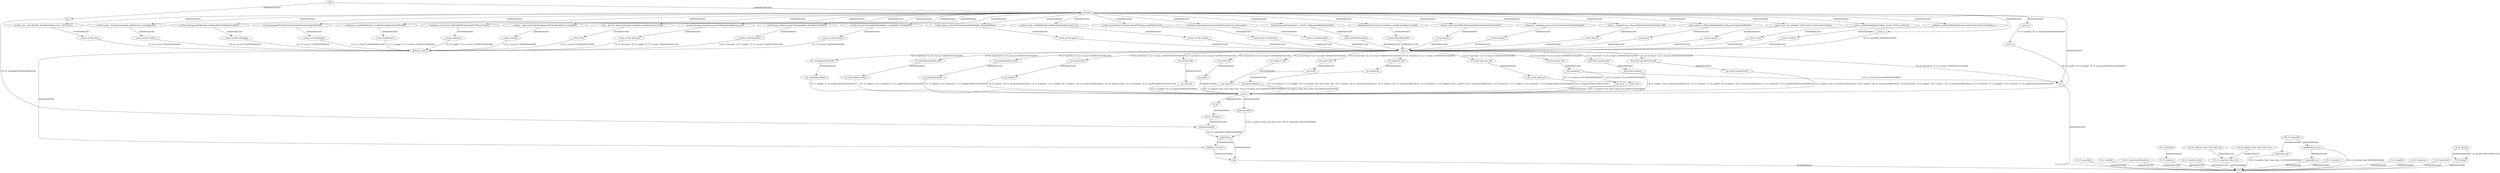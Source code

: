 // This file is in the DOT file format. Upload or copy it into a Graphviz engine, such as https://dreampuf.github.io/GraphvizOnline
digraph {
"TOP"->"alloc"[label="0/0/0/0/0/0/700/2/0/1"]
"TOP"->"preamble"[label="0/0/0/0/0/0/700/25/0/1"]
"_api_arc200_approve2"->"_reachl_1"[label="[\"l6_LF_mapSet\"]/0/0/0/1/109/2/0/79/0/0"]
"_api_arc200_transfer2"->"_reachl_1"[label="[\"l6_LF_mapSet\",\"l20_LF_checkUInt256ResultLen\",\"l4_LF_fromSome\",\"l3_LF_mapRef\",\"l6_LF_mapSet\",\"l20_LF_checkUInt256ResultLen\",\"l4_LF_fromSome\",\"l3_LF_mapRef\"]/0/0/0/2/109/2/0/89/0/0"]
"_api_arc200_transferFrom2"->"_reachl_1"[label="[\"l6_LF_mapSet\",\"l20_LF_checkUInt256ResultLen\",\"l6_LF_mapSet\",\"l20_LF_checkUInt256ResultLen\",\"l4_LF_fromSome\",\"l3_LF_mapRef\",\"l6_LF_mapSet\",\"l20_LF_checkUInt256ResultLen\",\"l4_LF_fromSome\",\"l3_LF_mapRef\",\"l4_LF_fromSome\",\"l3_LF_mapRef\"]/0/0/0/3/209/3/0/207/0/0"]
"_api_createBalanceBox2"->"_reachl_1"[label="[\"l6_LF_mapSet\",\"l3_LF_mapRef\"]/0/0/0/1/9/1/0/35/0/0"]
"_api_deleteAllowanceBox2"->"_reachl_1"[label="[\"l21_LF_mapDel\",\"l4_LF_fromSome\",\"l3_LF_mapRef\"]/0/0/0/1/9/1/0/115/0/0"]
"_api_deleteBalanceBox2"->"_reachl_1"[label="[\"l21_LF_mapDel\",\"l4_LF_fromSome\",\"l3_LF_mapRef\"]/0/0/0/1/9/1/0/46/0/0"]
"_api_deposit2"->"_reachl_1"[label="[\"l6_LF_mapSet\",\"l20_LF_checkUInt256ResultLen\",\"l4_LF_fromSome\",\"l3_LF_mapRef\",\"l6_LF_mapSet\",\"l20_LF_checkUInt256ResultLen\",\"l22_LF_checkTxn_False\",\"l4_LF_fromSome\",\"l3_LF_mapRef\"]/0/0/0/2/140/2/0/133/0/0"]
"_api_deregister2"->"errl"[label="[\"l22_LF_checkTxn_False\"]/0/0/0/0/0/0/0/29/0/0"]
"_api_deregister2"->"l23_None"[label="[\"l22_LF_checkTxn_False\"]/0/0/0/0/0/0/0/28/0/0"]
"_api_deregister2"->"l24_Some"[label="[\"l22_LF_checkTxn_False\"]/0/0/0/0/0/0/0/28/0/0"]
"_api_destroy2"->"_reachl_1"[label="[\"l21_LF_mapDel\",\"l21_LF_mapDel\"]/0/0/0/2/8/1/0/60/0/0"]
"_api_grant2"->"_reachl_1"[label="0/0/0/0/8/1/0/60/0/0"]
"_api_register2"->"_reachl_1"[label="[\"l25_LF_makeTxn_False_False_False_True\",\"l22_LF_checkTxn_False\"]/0/0/0/0/341/8/0/131/0/0"]
"_api_touch2"->"l26_getActualBalance"[label="0/0/0/0/0/0/0/7/0/0"]
"_api_withdraw2"->"_reachl_1"[label="[\"l4_LF_fromSome\",\"l3_LF_mapRef\",\"l25_LF_makeTxn_False_False_False_True\",\"l6_LF_mapSet\",\"l20_LF_checkUInt256ResultLen\",\"l6_LF_mapSet\",\"l20_LF_checkUInt256ResultLen\",\"l4_LF_fromSome\",\"l3_LF_mapRef\",\"l6_LF_mapSet\",\"l20_LF_checkUInt256ResultLen\",\"l4_LF_fromSome\",\"l3_LF_mapRef\",\"l4_LF_fromSome\",\"l3_LF_mapRef\"]/0/0/0/3/240/3/0/260/0/0"]
"_reacha_arc200_allowance"->"apiReturn_check"[label="[\"l4_LF_fromSome\",\"l3_LF_mapRef\",\"l2_LF_svsLoad_3\"]/0/0/0/1/0/0/0/51/0/0"]
"_reacha_arc200_approve"->"_reachi_2"[label="0/0/0/0/0/0/0/12/0/0"]
"_reacha_arc200_balanceOf"->"apiReturn_check"[label="[\"l4_LF_fromSome\",\"l3_LF_mapRef\",\"l2_LF_svsLoad_3\"]/0/0/0/1/0/0/0/15/0/0"]
"_reacha_arc200_decimals"->"apiReturn_check"[label="[\"l2_LF_svsLoad_3\"]/0/0/0/0/0/0/0/9/0/0"]
"_reacha_arc200_name"->"apiReturn_check"[label="[\"l2_LF_svsLoad_3\"]/0/0/0/0/0/0/0/9/0/0"]
"_reacha_arc200_symbol"->"apiReturn_check"[label="[\"l2_LF_svsLoad_3\"]/0/0/0/0/0/0/0/9/0/0"]
"_reacha_arc200_totalSupply"->"apiReturn_check"[label="[\"l2_LF_svsLoad_3\"]/0/0/0/0/0/0/0/8/0/0"]
"_reacha_arc200_transfer"->"_reachi_2"[label="0/0/0/0/0/0/0/13/0/0"]
"_reacha_arc200_transferFrom"->"_reachi_2"[label="0/0/0/0/0/0/0/15/0/0"]
"_reacha_circulatingSupply"->"apiReturn_check"[label="[\"l2_LF_svsLoad_3\"]/0/0/0/0/0/0/0/12/0/0"]
"_reacha_createBalanceBox"->"_reachi_2"[label="0/0/0/0/0/0/0/11/0/0"]
"_reacha_deleteAllowanceBox"->"_reachi_2"[label="0/0/0/0/0/0/0/13/0/0"]
"_reacha_deleteBalanceBox"->"_reachi_2"[label="0/0/0/0/0/0/0/11/0/0"]
"_reacha_deposit"->"_reachi_2"[label="0/0/0/0/0/0/0/12/0/0"]
"_reacha_deregister"->"_reachi_2"[label="0/0/0/0/0/0/0/3/0/0"]
"_reacha_destroy"->"_reachi_2"[label="0/0/0/0/0/0/0/3/0/0"]
"_reacha_grant"->"_reachi_2"[label="0/0/0/0/0/0/0/11/0/0"]
"_reacha_hasAllowance"->"apiReturn_check"[label="[\"l3_LF_mapRef\",\"l2_LF_svsLoad_3\"]/0/0/0/1/0/0/0/56/0/0"]
"_reacha_hasBalance"->"apiReturn_check"[label="[\"l3_LF_mapRef\",\"l2_LF_svsLoad_3\"]/0/0/0/1/0/0/0/19/0/0"]
"_reacha_manager"->"apiReturn_check"[label="[\"l2_LF_svsLoad_3\"]/0/0/0/0/0/0/0/9/0/0"]
"_reacha_register"->"_reachi_2"[label="0/0/0/0/0/0/0/21/0/0"]
"_reacha_state"->"apiReturn_check"[label="[\"l2_LF_svsLoad_3\"]/0/0/0/0/0/0/0/38/0/0"]
"_reacha_touch"->"_reachi_2"[label="0/0/0/0/0/0/0/3/0/0"]
"_reacha_withdraw"->"_reachi_2"[label="0/0/0/0/0/0/0/12/0/0"]
"_reachi_0"->"_reachl_1"[label="[\"l6_LF_mapSet\",\"l6_LF_mapSet\",\"l5_LF_timeCheck\"]/0/0/0/2/192/2/0/85/0/0"]
"_reachi_2"->"errl"[label="[\"l5_LF_timeCheck\",\"l2_LF_svsLoad_3\"]/0/0/0/0/165/1/0/26/0/0"]
"_reachi_2"->"l10_createBalanceBox0_299"[label="[\"l5_LF_timeCheck\",\"l2_LF_svsLoad_3\"]/0/0/0/0/165/1/0/25/0/0"]
"_reachi_2"->"l11_deleteAllowanceBox0_299"[label="[\"l5_LF_timeCheck\",\"l2_LF_svsLoad_3\"]/0/0/0/0/165/1/0/25/0/0"]
"_reachi_2"->"l12_deleteBalanceBox0_299"[label="[\"l5_LF_timeCheck\",\"l2_LF_svsLoad_3\"]/0/0/0/0/165/1/0/25/0/0"]
"_reachi_2"->"l13_deposit0_299"[label="[\"l5_LF_timeCheck\",\"l2_LF_svsLoad_3\"]/0/0/0/0/165/1/0/25/0/0"]
"_reachi_2"->"l14_deregister0_299"[label="[\"l5_LF_timeCheck\",\"l2_LF_svsLoad_3\"]/0/0/0/0/165/1/0/25/0/0"]
"_reachi_2"->"l15_destroy0_299"[label="[\"l5_LF_timeCheck\",\"l2_LF_svsLoad_3\"]/0/0/0/0/165/1/0/25/0/0"]
"_reachi_2"->"l16_grant0_299"[label="[\"l5_LF_timeCheck\",\"l2_LF_svsLoad_3\"]/0/0/0/0/165/1/0/25/0/0"]
"_reachi_2"->"l17_register0_299"[label="[\"l5_LF_timeCheck\",\"l2_LF_svsLoad_3\"]/0/0/0/0/165/1/0/25/0/0"]
"_reachi_2"->"l18_touch0_299"[label="[\"l5_LF_timeCheck\",\"l2_LF_svsLoad_3\"]/0/0/0/0/165/1/0/25/0/0"]
"_reachi_2"->"l19_withdraw0_299"[label="[\"l5_LF_timeCheck\",\"l2_LF_svsLoad_3\"]/0/0/0/0/165/1/0/25/0/0"]
"_reachi_2"->"l7_arc200_approve0_299"[label="[\"l5_LF_timeCheck\",\"l2_LF_svsLoad_3\"]/0/0/0/0/165/1/0/25/0/0"]
"_reachi_2"->"l8_arc200_transfer0_299"[label="[\"l5_LF_timeCheck\",\"l2_LF_svsLoad_3\"]/0/0/0/0/165/1/0/25/0/0"]
"_reachi_2"->"l9_arc200_transferFrom0_299"[label="[\"l5_LF_timeCheck\",\"l2_LF_svsLoad_3\"]/0/0/0/0/165/1/0/25/0/0"]
"_reachl_1"->"l27_ifF"[label="0/0/0/0/0/0/0/4/0/0"]
"_reachl_1"->"updateStateHalt"[label="0/0/0/0/0/0/0/4/0/0"]
"_reachp_0"->"_reachi_0"[label="[\"l1_LF_mbrAdd\",\"l0_LF_wasntMeth\"]/0/0/0/0/0/0/0/6/0/0"]
"_reachp_2"->"_reachi_2"[label="[\"l0_LF_wasntMeth\"]/0/0/0/0/0/0/0/4/0/0"]
"alloc"->"updateStateNoOp"[label="[\"l0_LF_wasntMeth\"]/0/0/0/0/0/0/0/21/0/0"]
"apiReturn_check"->"apiReturn_noCheck"[label="0/0/0/0/0/0/0/5/0/0"]
"apiReturn_noCheck"->"done"[label="0/0/0/0/311/1/0/4/0/0"]
"arc200_allowanceAcq4c8hE24gt_EoooVBPqZqn0ii698pjkLnoeezacoY_"->"_reacha_arc200_allowance"[label="0/0/0/0/0/0/0/5/0/0"]
"arc200_approve_aB7vxbW4PSDQsylrpf8z0pJ5DG0KY_ArfOZuMRX9a63o_"->"_reacha_arc200_approve"[label="0/0/0/0/0/0/0/5/0/0"]
"arc200_balanceOfAuLlni3r2JwN05I0cJndHjbQh_B7u8HtXeT2u87KRQA_"->"_reacha_arc200_balanceOf"[label="0/0/0/0/0/0/0/3/0/0"]
"arc200_decimals_0i3zaAdWGk8HTrh900e3z__BopVJHiDErU4VQKq4WR4_"->"_reacha_arc200_decimals"[label="0/0/0/0/0/0/0/1/0/0"]
"arc200_name__bytiUdKDeBB_7Wod3lAotr0fjTghvzrL3y_c3feTU4zUwo_"->"_reacha_arc200_name"[label="0/0/0/0/0/0/0/1/0/0"]
"arc200_symbol__bRs3rJdpYyd5U9jg4y_u6hZgTc3UoO_SmNhgJJ2m0lrY_"->"_reacha_arc200_symbol"[label="0/0/0/0/0/0/0/1/0/0"]
"arc200_totalSupp2vgBT0Wqe9Jv1e5PQOIiaRDt7ILIY6S8h4wVn48Sh2s_"->"_reacha_arc200_totalSupply"[label="0/0/0/0/0/0/0/1/0/0"]
"arc200_transferF8dq513jzwlGNyuNOIzPPYDtVSgiLxnp3MTKwA15nTo4_"->"_reacha_arc200_transferFrom"[label="0/0/0/0/0/0/0/7/0/0"]
"arc200_transfer_mW6YBiBj2tVEDo94HJlsKqWJTJtaEhfhx1b4rELoCvQ_"->"_reacha_arc200_transfer"[label="0/0/0/0/0/0/0/5/0/0"]
"circulatingSuppli6X5aS7VIKzCjZOyZz0DShGSYzZzFbCnKJc6ZUYOQv8_"->"_reacha_circulatingSupply"[label="0/0/0/0/0/0/0/1/0/0"]
"createBalanceBoxchSbxpUd21iIKxD2bWZUfsnE9y0OLFr_OoRnQeAq03c_"->"_reacha_createBalanceBox"[label="0/0/0/0/0/0/0/3/0/0"]
"deleteAllowanceBGMyt4mT0eUv_30cNP17_WO9zpbGtARPERiaZTj22D4M_"->"_reacha_deleteAllowanceBox"[label="0/0/0/0/0/0/0/5/0/0"]
"deleteBalanceBox7ebt7a0gvt3x0skRUbx_aCIeRGvqsuk5MyUE3cQhKSI_"->"_reacha_deleteBalanceBox"[label="0/0/0/0/0/0/0/3/0/0"]
"deposit_uint64_ukUHBBSU8NflmqV48ePRDeliVnRzfYeahGSa54Q8eDFY_"->"_reacha_deposit"[label="0/0/0/0/0/0/0/4/0/0"]
"deregister__byteqHgy_gqmrtc17aeA2T0sHueTcvRaDPFOgRhkKXpl2f0_"->"_reacha_deregister"[label="0/0/0/0/0/0/0/1/0/0"]
"destroy__voidyQs01swZ_UAEgoudVZNc2fO1ReK4LXRCsQSyR_cTRkI_"->"_reacha_destroy"[label="0/0/0/0/0/0/0/1/0/0"]
"done"->"BOT"[label="0/0/0/0/0/0/0/2/0/0"]
"errl"->"BOT"[label="0/0/0/0/0/0/0/1/0/0"]
"grant_address_voB0P2GtSPgk8keWQFFrigNPpqwOzZufpkaNLj5BW3NLk_"->"_reacha_grant"[label="0/0/0/0/0/0/0/3/0/0"]
"hasAllowance_add8MigYkFtGyiY_nwrKWhHmCnIsjROuTjO4Faff7edDW0_"->"_reacha_hasAllowance"[label="0/0/0/0/0/0/0/5/0/0"]
"hasBalance_addreiUYh5_XlPYmV0QW7Va5b0smQFFe3ff7oqyFvTefxscI_"->"_reacha_hasBalance"[label="0/0/0/0/0/0/0/3/0/0"]
"l0_LF_wasntMeth"->"BOT"[label="0/0/0/0/0/0/0/4/0/0"]
"l10_createBalanceBox0_299"->"_api_createBalanceBox2"[label="0/0/0/0/0/0/0/1/0/0"]
"l11_deleteAllowanceBox0_299"->"_api_deleteAllowanceBox2"[label="0/0/0/0/0/0/0/4/0/0"]
"l12_deleteBalanceBox0_299"->"_api_deleteBalanceBox2"[label="0/0/0/0/0/0/0/1/0/0"]
"l13_deposit0_299"->"_api_deposit2"[label="0/0/0/0/0/0/0/1/0/0"]
"l14_deregister0_299"->"_api_deregister2"[label="0/0/0/0/0/0/0/1/0/0"]
"l15_destroy0_299"->"_api_destroy2"[label="0/0/0/0/0/0/0/1/0/0"]
"l16_grant0_299"->"_api_grant2"[label="0/0/0/0/0/0/0/1/0/0"]
"l17_register0_299"->"_api_register2"[label="0/0/0/0/0/0/0/4/0/0"]
"l18_touch0_299"->"_api_touch2"[label="0/0/0/0/0/0/0/1/0/0"]
"l19_withdraw0_299"->"_api_withdraw2"[label="0/0/0/0/0/0/0/1/0/0"]
"l1_LF_mbrAdd"->"BOT"[label="0/0/0/0/0/0/0/5/0/0"]
"l20_LF_checkUInt256ResultLen"->"BOT"[label="0/0/0/0/0/0/0/10/0/0"]
"l21_LF_mapDel"->"l31_LF_mbrSub"[label="0/0/0/0/0/0/0/4/0/0"]
"l22_LF_checkTxn_False"->"BOT"[label="0/0/0/0/0/0/0/21/0/1"]
"l23_None"->"_reachl_1"[label="0/0/0/0/9/1/0/17/0/0"]
"l24_Some"->"_reachl_1"[label="[\"l25_LF_makeTxn_False_False_False_True\"]/0/0/0/0/165/2/0/58/0/0"]
"l25_LF_makeTxn_False_False_False_True"->"l33_LF_makeTxnK_False_True"[label="0/0/0/0/0/0/0/2/1/0"]
"l26_getActualBalance"->"_reachl_1"[label="[\"l25_LF_makeTxn_False_False_False_True\"]/0/0/1/0/16/1/0/22/0/0"]
"l27_ifF"->"l28_LF_svsDump_3"[label="0/0/0/0/0/0/0/0/0/0"]
"l28_LF_svsDump_3"->"updateStateNoOp"[label="0/0/0/0/0/0/0/18/0/0"]
"l29_LF_updateMbr"->"updateMbr_neg"[label="0/0/0/0/0/0/0/5/0/0"]
"l29_LF_updateMbr"->"updateMbr_pos_eq"[label="0/0/0/0/0/0/0/6/0/0"]
"l2_LF_svsLoad_3"->"BOT"[label="0/0/0/0/0/0/0/26/0/0"]
"l30_LF_makeTxn_False_True_False_True"->"l33_LF_makeTxnK_False_True"[label="0/0/0/0/0/0/0/3/1/0"]
"l31_LF_mbrSub"->"BOT"[label="0/0/0/0/0/0/0/5/0/0"]
"l32_boxSet"->"BOT"[label="0/0/0/0/0/0/0/6/0/0"]
"l33_LF_makeTxnK_False_True"->"BOT"[label="0/0/0/0/0/0/0/9/0/0"]
"l3_LF_mapRef"->"BOT"[label="0/0/0/0/0/0/0/9/0/0"]
"l4_LF_fromSome"->"BOT"[label="0/0/0/0/0/0/0/8/0/0"]
"l5_LF_timeCheck"->"BOT"[label="0/0/0/0/0/0/0/10/0/0"]
"l6_LF_mapSet"->"l32_boxSet"[label="0/0/0/0/0/0/0/4/0/0"]
"l6_LF_mapSet"->"l32_boxSet"[label="[\"l1_LF_mbrAdd\"]/0/0/0/0/0/0/0/7/0/0"]
"l7_arc200_approve0_299"->"_api_arc200_approve2"[label="0/0/0/0/0/0/0/4/0/0"]
"l8_arc200_transfer0_299"->"_api_arc200_transfer2"[label="0/0/0/0/0/0/0/4/0/0"]
"l9_arc200_transferFrom0_299"->"_api_arc200_transferFrom2"[label="0/0/0/0/0/0/0/4/0/0"]
"manager__addresshNUic4X5WqHRxwpnTIS3TNgEBoLRnBvea_Gbmnd6daw_"->"_reacha_manager"[label="0/0/0/0/0/0/0/1/0/0"]
"preamble"->"_reachp_0"[label="0/0/0/0/0/0/0/3/0/0"]
"preamble"->"_reachp_2"[label="0/0/0/0/0/0/0/3/0/0"]
"preamble"->"arc200_allowanceAcq4c8hE24gt_EoooVBPqZqn0ii698pjkLnoeezacoY_"[label="0/0/0/0/0/0/0/3/0/0"]
"preamble"->"arc200_approve_aB7vxbW4PSDQsylrpf8z0pJ5DG0KY_ArfOZuMRX9a63o_"[label="0/0/0/0/0/0/0/3/0/0"]
"preamble"->"arc200_balanceOfAuLlni3r2JwN05I0cJndHjbQh_B7u8HtXeT2u87KRQA_"[label="0/0/0/0/0/0/0/3/0/0"]
"preamble"->"arc200_decimals_0i3zaAdWGk8HTrh900e3z__BopVJHiDErU4VQKq4WR4_"[label="0/0/0/0/0/0/0/3/0/0"]
"preamble"->"arc200_name__bytiUdKDeBB_7Wod3lAotr0fjTghvzrL3y_c3feTU4zUwo_"[label="0/0/0/0/0/0/0/3/0/0"]
"preamble"->"arc200_symbol__bRs3rJdpYyd5U9jg4y_u6hZgTc3UoO_SmNhgJJ2m0lrY_"[label="0/0/0/0/0/0/0/3/0/0"]
"preamble"->"arc200_totalSupp2vgBT0Wqe9Jv1e5PQOIiaRDt7ILIY6S8h4wVn48Sh2s_"[label="0/0/0/0/0/0/0/3/0/0"]
"preamble"->"arc200_transferF8dq513jzwlGNyuNOIzPPYDtVSgiLxnp3MTKwA15nTo4_"[label="0/0/0/0/0/0/0/3/0/0"]
"preamble"->"arc200_transfer_mW6YBiBj2tVEDo94HJlsKqWJTJtaEhfhx1b4rELoCvQ_"[label="0/0/0/0/0/0/0/3/0/0"]
"preamble"->"circulatingSuppli6X5aS7VIKzCjZOyZz0DShGSYzZzFbCnKJc6ZUYOQv8_"[label="0/0/0/0/0/0/0/3/0/0"]
"preamble"->"createBalanceBoxchSbxpUd21iIKxD2bWZUfsnE9y0OLFr_OoRnQeAq03c_"[label="0/0/0/0/0/0/0/3/0/0"]
"preamble"->"deleteAllowanceBGMyt4mT0eUv_30cNP17_WO9zpbGtARPERiaZTj22D4M_"[label="0/0/0/0/0/0/0/3/0/0"]
"preamble"->"deleteBalanceBox7ebt7a0gvt3x0skRUbx_aCIeRGvqsuk5MyUE3cQhKSI_"[label="0/0/0/0/0/0/0/3/0/0"]
"preamble"->"deposit_uint64_ukUHBBSU8NflmqV48ePRDeliVnRzfYeahGSa54Q8eDFY_"[label="0/0/0/0/0/0/0/3/0/0"]
"preamble"->"deregister__byteqHgy_gqmrtc17aeA2T0sHueTcvRaDPFOgRhkKXpl2f0_"[label="0/0/0/0/0/0/0/3/0/0"]
"preamble"->"destroy__voidyQs01swZ_UAEgoudVZNc2fO1ReK4LXRCsQSyR_cTRkI_"[label="0/0/0/0/0/0/0/3/0/0"]
"preamble"->"errl"[label="0/0/0/0/0/0/0/3/0/0"]
"preamble"->"grant_address_voB0P2GtSPgk8keWQFFrigNPpqwOzZufpkaNLj5BW3NLk_"[label="0/0/0/0/0/0/0/3/0/0"]
"preamble"->"hasAllowance_add8MigYkFtGyiY_nwrKWhHmCnIsjROuTjO4Faff7edDW0_"[label="0/0/0/0/0/0/0/3/0/0"]
"preamble"->"hasBalance_addreiUYh5_XlPYmV0QW7Va5b0smQFFe3ff7oqyFvTefxscI_"[label="0/0/0/0/0/0/0/3/0/0"]
"preamble"->"manager__addresshNUic4X5WqHRxwpnTIS3TNgEBoLRnBvea_Gbmnd6daw_"[label="0/0/0/0/0/0/0/3/0/0"]
"preamble"->"register_byte_32y_l2IrPitJEU_sYtP1nUUk2_TZrnFiIwokwTSvnKkmg_"[label="0/0/0/0/0/0/0/3/0/0"]
"preamble"->"state___byte_32_Muzk1TLE9nyOSr1yrBVKSkuc2G2RmncSpUE4x3Ye0gQ_"[label="0/0/0/0/0/0/0/3/0/0"]
"preamble"->"touch__uint64ytIshDgD9ndGTOfYtyr_WvjvIb_CCbYGUoyaPYwgrfI_"[label="0/0/0/0/0/0/0/3/0/0"]
"preamble"->"withdraw_uint64_qHWHvMT6XCvk7umuZEnSud7ACHOqA1YvfnWbjlWyn_A_"[label="0/0/0/0/0/0/0/3/0/0"]
"register_byte_32y_l2IrPitJEU_sYtP1nUUk2_TZrnFiIwokwTSvnKkmg_"->"_reacha_register"[label="0/0/0/0/0/0/0/16/0/0"]
"state___byte_32_Muzk1TLE9nyOSr1yrBVKSkuc2G2RmncSpUE4x3Ye0gQ_"->"_reacha_state"[label="0/0/0/0/0/0/0/1/0/0"]
"touch__uint64ytIshDgD9ndGTOfYtyr_WvjvIb_CCbYGUoyaPYwgrfI_"->"_reacha_touch"[label="0/0/0/0/0/0/0/1/0/0"]
"updateMbr_eq"->"BOT"[label="0/0/0/0/0/0/0/3/0/0"]
"updateMbr_neg"->"BOT"[label="[\"l25_LF_makeTxn_False_False_False_True\"]/0/0/0/0/0/0/0/8/0/0"]
"updateMbr_pos_eq"->"BOT"[label="[\"l22_LF_checkTxn_False\"]/0/0/0/0/0/0/0/8/0/0"]
"updateMbr_pos_eq"->"updateMbr_eq"[label="0/0/0/0/0/0/0/3/0/0"]
"updateState"->"apiReturn_noCheck"[label="0/0/0/0/0/0/0/2/0/0"]
"updateState"->"done"[label="0/0/0/0/0/0/0/2/0/0"]
"updateStateHalt"->"updateState"[label="[\"l30_LF_makeTxn_False_True_False_True\",\"l29_LF_updateMbr\"]/0/0/1/0/0/0/0/9/0/0"]
"updateStateNoOp"->"updateState"[label="[\"l29_LF_updateMbr\"]/0/0/0/0/0/0/0/39/0/0"]
"withdraw_uint64_qHWHvMT6XCvk7umuZEnSud7ACHOqA1YvfnWbjlWyn_A_"->"_reacha_withdraw"[label="0/0/0/0/0/0/0/4/0/0"]
}
